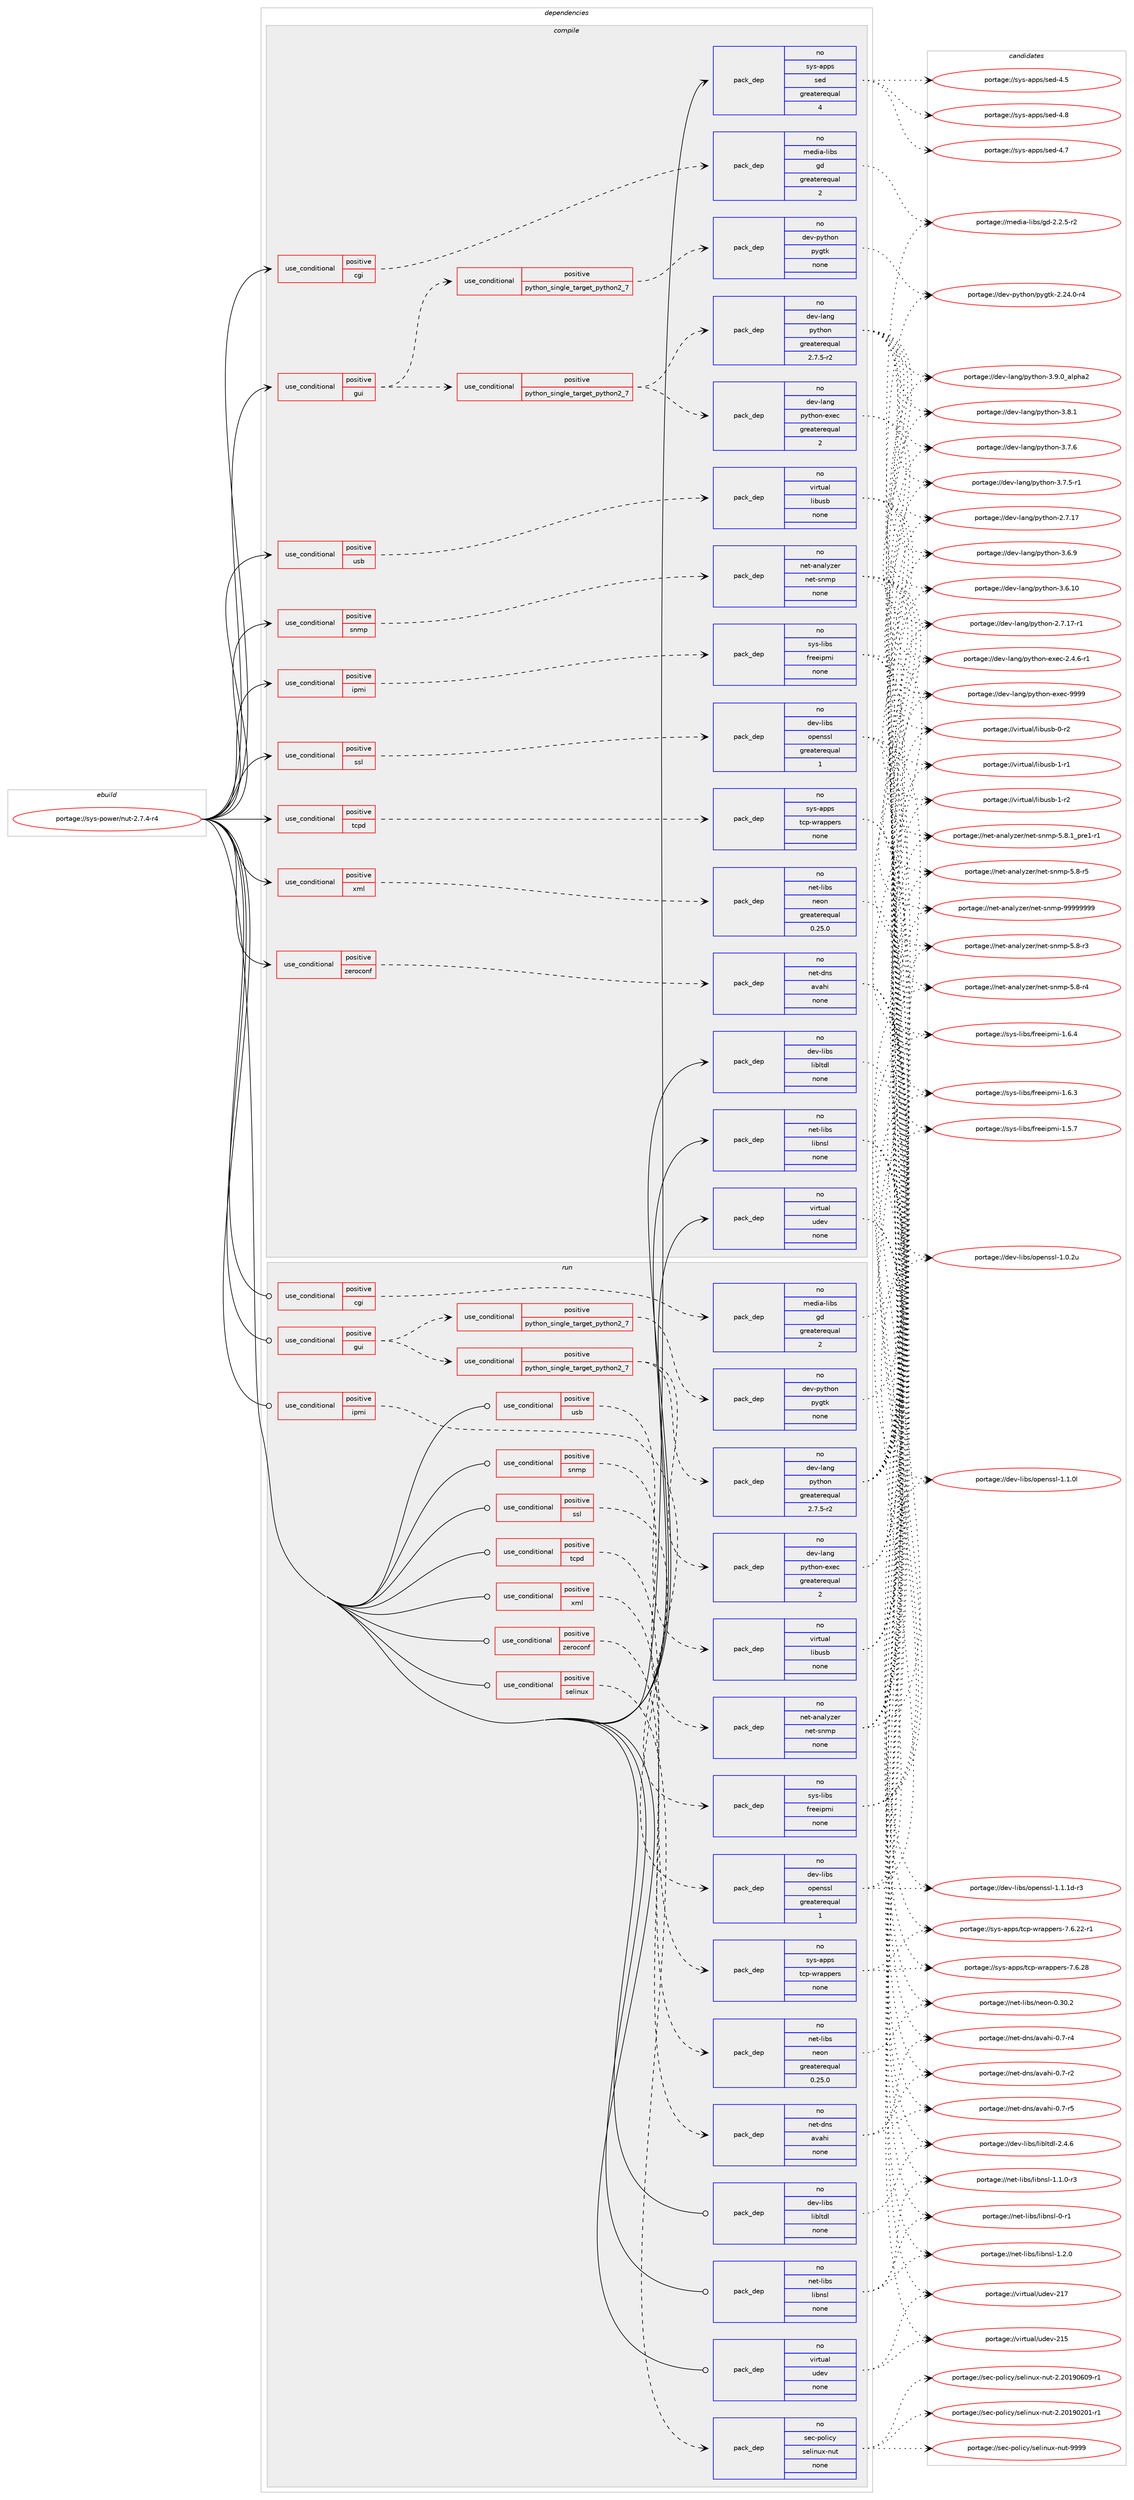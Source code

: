 digraph prolog {

# *************
# Graph options
# *************

newrank=true;
concentrate=true;
compound=true;
graph [rankdir=LR,fontname=Helvetica,fontsize=10,ranksep=1.5];#, ranksep=2.5, nodesep=0.2];
edge  [arrowhead=vee];
node  [fontname=Helvetica,fontsize=10];

# **********
# The ebuild
# **********

subgraph cluster_leftcol {
color=gray;
rank=same;
label=<<i>ebuild</i>>;
id [label="portage://sys-power/nut-2.7.4-r4", color=red, width=4, href="../sys-power/nut-2.7.4-r4.svg"];
}

# ****************
# The dependencies
# ****************

subgraph cluster_midcol {
color=gray;
label=<<i>dependencies</i>>;
subgraph cluster_compile {
fillcolor="#eeeeee";
style=filled;
label=<<i>compile</i>>;
subgraph cond4744 {
dependency28200 [label=<<TABLE BORDER="0" CELLBORDER="1" CELLSPACING="0" CELLPADDING="4"><TR><TD ROWSPAN="3" CELLPADDING="10">use_conditional</TD></TR><TR><TD>positive</TD></TR><TR><TD>cgi</TD></TR></TABLE>>, shape=none, color=red];
subgraph pack22738 {
dependency28201 [label=<<TABLE BORDER="0" CELLBORDER="1" CELLSPACING="0" CELLPADDING="4" WIDTH="220"><TR><TD ROWSPAN="6" CELLPADDING="30">pack_dep</TD></TR><TR><TD WIDTH="110">no</TD></TR><TR><TD>media-libs</TD></TR><TR><TD>gd</TD></TR><TR><TD>greaterequal</TD></TR><TR><TD>2</TD></TR></TABLE>>, shape=none, color=blue];
}
dependency28200:e -> dependency28201:w [weight=20,style="dashed",arrowhead="vee"];
}
id:e -> dependency28200:w [weight=20,style="solid",arrowhead="vee"];
subgraph cond4745 {
dependency28202 [label=<<TABLE BORDER="0" CELLBORDER="1" CELLSPACING="0" CELLPADDING="4"><TR><TD ROWSPAN="3" CELLPADDING="10">use_conditional</TD></TR><TR><TD>positive</TD></TR><TR><TD>gui</TD></TR></TABLE>>, shape=none, color=red];
subgraph cond4746 {
dependency28203 [label=<<TABLE BORDER="0" CELLBORDER="1" CELLSPACING="0" CELLPADDING="4"><TR><TD ROWSPAN="3" CELLPADDING="10">use_conditional</TD></TR><TR><TD>positive</TD></TR><TR><TD>python_single_target_python2_7</TD></TR></TABLE>>, shape=none, color=red];
subgraph pack22739 {
dependency28204 [label=<<TABLE BORDER="0" CELLBORDER="1" CELLSPACING="0" CELLPADDING="4" WIDTH="220"><TR><TD ROWSPAN="6" CELLPADDING="30">pack_dep</TD></TR><TR><TD WIDTH="110">no</TD></TR><TR><TD>dev-lang</TD></TR><TR><TD>python</TD></TR><TR><TD>greaterequal</TD></TR><TR><TD>2.7.5-r2</TD></TR></TABLE>>, shape=none, color=blue];
}
dependency28203:e -> dependency28204:w [weight=20,style="dashed",arrowhead="vee"];
subgraph pack22740 {
dependency28205 [label=<<TABLE BORDER="0" CELLBORDER="1" CELLSPACING="0" CELLPADDING="4" WIDTH="220"><TR><TD ROWSPAN="6" CELLPADDING="30">pack_dep</TD></TR><TR><TD WIDTH="110">no</TD></TR><TR><TD>dev-lang</TD></TR><TR><TD>python-exec</TD></TR><TR><TD>greaterequal</TD></TR><TR><TD>2</TD></TR></TABLE>>, shape=none, color=blue];
}
dependency28203:e -> dependency28205:w [weight=20,style="dashed",arrowhead="vee"];
}
dependency28202:e -> dependency28203:w [weight=20,style="dashed",arrowhead="vee"];
subgraph cond4747 {
dependency28206 [label=<<TABLE BORDER="0" CELLBORDER="1" CELLSPACING="0" CELLPADDING="4"><TR><TD ROWSPAN="3" CELLPADDING="10">use_conditional</TD></TR><TR><TD>positive</TD></TR><TR><TD>python_single_target_python2_7</TD></TR></TABLE>>, shape=none, color=red];
subgraph pack22741 {
dependency28207 [label=<<TABLE BORDER="0" CELLBORDER="1" CELLSPACING="0" CELLPADDING="4" WIDTH="220"><TR><TD ROWSPAN="6" CELLPADDING="30">pack_dep</TD></TR><TR><TD WIDTH="110">no</TD></TR><TR><TD>dev-python</TD></TR><TR><TD>pygtk</TD></TR><TR><TD>none</TD></TR><TR><TD></TD></TR></TABLE>>, shape=none, color=blue];
}
dependency28206:e -> dependency28207:w [weight=20,style="dashed",arrowhead="vee"];
}
dependency28202:e -> dependency28206:w [weight=20,style="dashed",arrowhead="vee"];
}
id:e -> dependency28202:w [weight=20,style="solid",arrowhead="vee"];
subgraph cond4748 {
dependency28208 [label=<<TABLE BORDER="0" CELLBORDER="1" CELLSPACING="0" CELLPADDING="4"><TR><TD ROWSPAN="3" CELLPADDING="10">use_conditional</TD></TR><TR><TD>positive</TD></TR><TR><TD>ipmi</TD></TR></TABLE>>, shape=none, color=red];
subgraph pack22742 {
dependency28209 [label=<<TABLE BORDER="0" CELLBORDER="1" CELLSPACING="0" CELLPADDING="4" WIDTH="220"><TR><TD ROWSPAN="6" CELLPADDING="30">pack_dep</TD></TR><TR><TD WIDTH="110">no</TD></TR><TR><TD>sys-libs</TD></TR><TR><TD>freeipmi</TD></TR><TR><TD>none</TD></TR><TR><TD></TD></TR></TABLE>>, shape=none, color=blue];
}
dependency28208:e -> dependency28209:w [weight=20,style="dashed",arrowhead="vee"];
}
id:e -> dependency28208:w [weight=20,style="solid",arrowhead="vee"];
subgraph cond4749 {
dependency28210 [label=<<TABLE BORDER="0" CELLBORDER="1" CELLSPACING="0" CELLPADDING="4"><TR><TD ROWSPAN="3" CELLPADDING="10">use_conditional</TD></TR><TR><TD>positive</TD></TR><TR><TD>snmp</TD></TR></TABLE>>, shape=none, color=red];
subgraph pack22743 {
dependency28211 [label=<<TABLE BORDER="0" CELLBORDER="1" CELLSPACING="0" CELLPADDING="4" WIDTH="220"><TR><TD ROWSPAN="6" CELLPADDING="30">pack_dep</TD></TR><TR><TD WIDTH="110">no</TD></TR><TR><TD>net-analyzer</TD></TR><TR><TD>net-snmp</TD></TR><TR><TD>none</TD></TR><TR><TD></TD></TR></TABLE>>, shape=none, color=blue];
}
dependency28210:e -> dependency28211:w [weight=20,style="dashed",arrowhead="vee"];
}
id:e -> dependency28210:w [weight=20,style="solid",arrowhead="vee"];
subgraph cond4750 {
dependency28212 [label=<<TABLE BORDER="0" CELLBORDER="1" CELLSPACING="0" CELLPADDING="4"><TR><TD ROWSPAN="3" CELLPADDING="10">use_conditional</TD></TR><TR><TD>positive</TD></TR><TR><TD>ssl</TD></TR></TABLE>>, shape=none, color=red];
subgraph pack22744 {
dependency28213 [label=<<TABLE BORDER="0" CELLBORDER="1" CELLSPACING="0" CELLPADDING="4" WIDTH="220"><TR><TD ROWSPAN="6" CELLPADDING="30">pack_dep</TD></TR><TR><TD WIDTH="110">no</TD></TR><TR><TD>dev-libs</TD></TR><TR><TD>openssl</TD></TR><TR><TD>greaterequal</TD></TR><TR><TD>1</TD></TR></TABLE>>, shape=none, color=blue];
}
dependency28212:e -> dependency28213:w [weight=20,style="dashed",arrowhead="vee"];
}
id:e -> dependency28212:w [weight=20,style="solid",arrowhead="vee"];
subgraph cond4751 {
dependency28214 [label=<<TABLE BORDER="0" CELLBORDER="1" CELLSPACING="0" CELLPADDING="4"><TR><TD ROWSPAN="3" CELLPADDING="10">use_conditional</TD></TR><TR><TD>positive</TD></TR><TR><TD>tcpd</TD></TR></TABLE>>, shape=none, color=red];
subgraph pack22745 {
dependency28215 [label=<<TABLE BORDER="0" CELLBORDER="1" CELLSPACING="0" CELLPADDING="4" WIDTH="220"><TR><TD ROWSPAN="6" CELLPADDING="30">pack_dep</TD></TR><TR><TD WIDTH="110">no</TD></TR><TR><TD>sys-apps</TD></TR><TR><TD>tcp-wrappers</TD></TR><TR><TD>none</TD></TR><TR><TD></TD></TR></TABLE>>, shape=none, color=blue];
}
dependency28214:e -> dependency28215:w [weight=20,style="dashed",arrowhead="vee"];
}
id:e -> dependency28214:w [weight=20,style="solid",arrowhead="vee"];
subgraph cond4752 {
dependency28216 [label=<<TABLE BORDER="0" CELLBORDER="1" CELLSPACING="0" CELLPADDING="4"><TR><TD ROWSPAN="3" CELLPADDING="10">use_conditional</TD></TR><TR><TD>positive</TD></TR><TR><TD>usb</TD></TR></TABLE>>, shape=none, color=red];
subgraph pack22746 {
dependency28217 [label=<<TABLE BORDER="0" CELLBORDER="1" CELLSPACING="0" CELLPADDING="4" WIDTH="220"><TR><TD ROWSPAN="6" CELLPADDING="30">pack_dep</TD></TR><TR><TD WIDTH="110">no</TD></TR><TR><TD>virtual</TD></TR><TR><TD>libusb</TD></TR><TR><TD>none</TD></TR><TR><TD></TD></TR></TABLE>>, shape=none, color=blue];
}
dependency28216:e -> dependency28217:w [weight=20,style="dashed",arrowhead="vee"];
}
id:e -> dependency28216:w [weight=20,style="solid",arrowhead="vee"];
subgraph cond4753 {
dependency28218 [label=<<TABLE BORDER="0" CELLBORDER="1" CELLSPACING="0" CELLPADDING="4"><TR><TD ROWSPAN="3" CELLPADDING="10">use_conditional</TD></TR><TR><TD>positive</TD></TR><TR><TD>xml</TD></TR></TABLE>>, shape=none, color=red];
subgraph pack22747 {
dependency28219 [label=<<TABLE BORDER="0" CELLBORDER="1" CELLSPACING="0" CELLPADDING="4" WIDTH="220"><TR><TD ROWSPAN="6" CELLPADDING="30">pack_dep</TD></TR><TR><TD WIDTH="110">no</TD></TR><TR><TD>net-libs</TD></TR><TR><TD>neon</TD></TR><TR><TD>greaterequal</TD></TR><TR><TD>0.25.0</TD></TR></TABLE>>, shape=none, color=blue];
}
dependency28218:e -> dependency28219:w [weight=20,style="dashed",arrowhead="vee"];
}
id:e -> dependency28218:w [weight=20,style="solid",arrowhead="vee"];
subgraph cond4754 {
dependency28220 [label=<<TABLE BORDER="0" CELLBORDER="1" CELLSPACING="0" CELLPADDING="4"><TR><TD ROWSPAN="3" CELLPADDING="10">use_conditional</TD></TR><TR><TD>positive</TD></TR><TR><TD>zeroconf</TD></TR></TABLE>>, shape=none, color=red];
subgraph pack22748 {
dependency28221 [label=<<TABLE BORDER="0" CELLBORDER="1" CELLSPACING="0" CELLPADDING="4" WIDTH="220"><TR><TD ROWSPAN="6" CELLPADDING="30">pack_dep</TD></TR><TR><TD WIDTH="110">no</TD></TR><TR><TD>net-dns</TD></TR><TR><TD>avahi</TD></TR><TR><TD>none</TD></TR><TR><TD></TD></TR></TABLE>>, shape=none, color=blue];
}
dependency28220:e -> dependency28221:w [weight=20,style="dashed",arrowhead="vee"];
}
id:e -> dependency28220:w [weight=20,style="solid",arrowhead="vee"];
subgraph pack22749 {
dependency28222 [label=<<TABLE BORDER="0" CELLBORDER="1" CELLSPACING="0" CELLPADDING="4" WIDTH="220"><TR><TD ROWSPAN="6" CELLPADDING="30">pack_dep</TD></TR><TR><TD WIDTH="110">no</TD></TR><TR><TD>dev-libs</TD></TR><TR><TD>libltdl</TD></TR><TR><TD>none</TD></TR><TR><TD></TD></TR></TABLE>>, shape=none, color=blue];
}
id:e -> dependency28222:w [weight=20,style="solid",arrowhead="vee"];
subgraph pack22750 {
dependency28223 [label=<<TABLE BORDER="0" CELLBORDER="1" CELLSPACING="0" CELLPADDING="4" WIDTH="220"><TR><TD ROWSPAN="6" CELLPADDING="30">pack_dep</TD></TR><TR><TD WIDTH="110">no</TD></TR><TR><TD>net-libs</TD></TR><TR><TD>libnsl</TD></TR><TR><TD>none</TD></TR><TR><TD></TD></TR></TABLE>>, shape=none, color=blue];
}
id:e -> dependency28223:w [weight=20,style="solid",arrowhead="vee"];
subgraph pack22751 {
dependency28224 [label=<<TABLE BORDER="0" CELLBORDER="1" CELLSPACING="0" CELLPADDING="4" WIDTH="220"><TR><TD ROWSPAN="6" CELLPADDING="30">pack_dep</TD></TR><TR><TD WIDTH="110">no</TD></TR><TR><TD>sys-apps</TD></TR><TR><TD>sed</TD></TR><TR><TD>greaterequal</TD></TR><TR><TD>4</TD></TR></TABLE>>, shape=none, color=blue];
}
id:e -> dependency28224:w [weight=20,style="solid",arrowhead="vee"];
subgraph pack22752 {
dependency28225 [label=<<TABLE BORDER="0" CELLBORDER="1" CELLSPACING="0" CELLPADDING="4" WIDTH="220"><TR><TD ROWSPAN="6" CELLPADDING="30">pack_dep</TD></TR><TR><TD WIDTH="110">no</TD></TR><TR><TD>virtual</TD></TR><TR><TD>udev</TD></TR><TR><TD>none</TD></TR><TR><TD></TD></TR></TABLE>>, shape=none, color=blue];
}
id:e -> dependency28225:w [weight=20,style="solid",arrowhead="vee"];
}
subgraph cluster_compileandrun {
fillcolor="#eeeeee";
style=filled;
label=<<i>compile and run</i>>;
}
subgraph cluster_run {
fillcolor="#eeeeee";
style=filled;
label=<<i>run</i>>;
subgraph cond4755 {
dependency28226 [label=<<TABLE BORDER="0" CELLBORDER="1" CELLSPACING="0" CELLPADDING="4"><TR><TD ROWSPAN="3" CELLPADDING="10">use_conditional</TD></TR><TR><TD>positive</TD></TR><TR><TD>cgi</TD></TR></TABLE>>, shape=none, color=red];
subgraph pack22753 {
dependency28227 [label=<<TABLE BORDER="0" CELLBORDER="1" CELLSPACING="0" CELLPADDING="4" WIDTH="220"><TR><TD ROWSPAN="6" CELLPADDING="30">pack_dep</TD></TR><TR><TD WIDTH="110">no</TD></TR><TR><TD>media-libs</TD></TR><TR><TD>gd</TD></TR><TR><TD>greaterequal</TD></TR><TR><TD>2</TD></TR></TABLE>>, shape=none, color=blue];
}
dependency28226:e -> dependency28227:w [weight=20,style="dashed",arrowhead="vee"];
}
id:e -> dependency28226:w [weight=20,style="solid",arrowhead="odot"];
subgraph cond4756 {
dependency28228 [label=<<TABLE BORDER="0" CELLBORDER="1" CELLSPACING="0" CELLPADDING="4"><TR><TD ROWSPAN="3" CELLPADDING="10">use_conditional</TD></TR><TR><TD>positive</TD></TR><TR><TD>gui</TD></TR></TABLE>>, shape=none, color=red];
subgraph cond4757 {
dependency28229 [label=<<TABLE BORDER="0" CELLBORDER="1" CELLSPACING="0" CELLPADDING="4"><TR><TD ROWSPAN="3" CELLPADDING="10">use_conditional</TD></TR><TR><TD>positive</TD></TR><TR><TD>python_single_target_python2_7</TD></TR></TABLE>>, shape=none, color=red];
subgraph pack22754 {
dependency28230 [label=<<TABLE BORDER="0" CELLBORDER="1" CELLSPACING="0" CELLPADDING="4" WIDTH="220"><TR><TD ROWSPAN="6" CELLPADDING="30">pack_dep</TD></TR><TR><TD WIDTH="110">no</TD></TR><TR><TD>dev-lang</TD></TR><TR><TD>python</TD></TR><TR><TD>greaterequal</TD></TR><TR><TD>2.7.5-r2</TD></TR></TABLE>>, shape=none, color=blue];
}
dependency28229:e -> dependency28230:w [weight=20,style="dashed",arrowhead="vee"];
subgraph pack22755 {
dependency28231 [label=<<TABLE BORDER="0" CELLBORDER="1" CELLSPACING="0" CELLPADDING="4" WIDTH="220"><TR><TD ROWSPAN="6" CELLPADDING="30">pack_dep</TD></TR><TR><TD WIDTH="110">no</TD></TR><TR><TD>dev-lang</TD></TR><TR><TD>python-exec</TD></TR><TR><TD>greaterequal</TD></TR><TR><TD>2</TD></TR></TABLE>>, shape=none, color=blue];
}
dependency28229:e -> dependency28231:w [weight=20,style="dashed",arrowhead="vee"];
}
dependency28228:e -> dependency28229:w [weight=20,style="dashed",arrowhead="vee"];
subgraph cond4758 {
dependency28232 [label=<<TABLE BORDER="0" CELLBORDER="1" CELLSPACING="0" CELLPADDING="4"><TR><TD ROWSPAN="3" CELLPADDING="10">use_conditional</TD></TR><TR><TD>positive</TD></TR><TR><TD>python_single_target_python2_7</TD></TR></TABLE>>, shape=none, color=red];
subgraph pack22756 {
dependency28233 [label=<<TABLE BORDER="0" CELLBORDER="1" CELLSPACING="0" CELLPADDING="4" WIDTH="220"><TR><TD ROWSPAN="6" CELLPADDING="30">pack_dep</TD></TR><TR><TD WIDTH="110">no</TD></TR><TR><TD>dev-python</TD></TR><TR><TD>pygtk</TD></TR><TR><TD>none</TD></TR><TR><TD></TD></TR></TABLE>>, shape=none, color=blue];
}
dependency28232:e -> dependency28233:w [weight=20,style="dashed",arrowhead="vee"];
}
dependency28228:e -> dependency28232:w [weight=20,style="dashed",arrowhead="vee"];
}
id:e -> dependency28228:w [weight=20,style="solid",arrowhead="odot"];
subgraph cond4759 {
dependency28234 [label=<<TABLE BORDER="0" CELLBORDER="1" CELLSPACING="0" CELLPADDING="4"><TR><TD ROWSPAN="3" CELLPADDING="10">use_conditional</TD></TR><TR><TD>positive</TD></TR><TR><TD>ipmi</TD></TR></TABLE>>, shape=none, color=red];
subgraph pack22757 {
dependency28235 [label=<<TABLE BORDER="0" CELLBORDER="1" CELLSPACING="0" CELLPADDING="4" WIDTH="220"><TR><TD ROWSPAN="6" CELLPADDING="30">pack_dep</TD></TR><TR><TD WIDTH="110">no</TD></TR><TR><TD>sys-libs</TD></TR><TR><TD>freeipmi</TD></TR><TR><TD>none</TD></TR><TR><TD></TD></TR></TABLE>>, shape=none, color=blue];
}
dependency28234:e -> dependency28235:w [weight=20,style="dashed",arrowhead="vee"];
}
id:e -> dependency28234:w [weight=20,style="solid",arrowhead="odot"];
subgraph cond4760 {
dependency28236 [label=<<TABLE BORDER="0" CELLBORDER="1" CELLSPACING="0" CELLPADDING="4"><TR><TD ROWSPAN="3" CELLPADDING="10">use_conditional</TD></TR><TR><TD>positive</TD></TR><TR><TD>selinux</TD></TR></TABLE>>, shape=none, color=red];
subgraph pack22758 {
dependency28237 [label=<<TABLE BORDER="0" CELLBORDER="1" CELLSPACING="0" CELLPADDING="4" WIDTH="220"><TR><TD ROWSPAN="6" CELLPADDING="30">pack_dep</TD></TR><TR><TD WIDTH="110">no</TD></TR><TR><TD>sec-policy</TD></TR><TR><TD>selinux-nut</TD></TR><TR><TD>none</TD></TR><TR><TD></TD></TR></TABLE>>, shape=none, color=blue];
}
dependency28236:e -> dependency28237:w [weight=20,style="dashed",arrowhead="vee"];
}
id:e -> dependency28236:w [weight=20,style="solid",arrowhead="odot"];
subgraph cond4761 {
dependency28238 [label=<<TABLE BORDER="0" CELLBORDER="1" CELLSPACING="0" CELLPADDING="4"><TR><TD ROWSPAN="3" CELLPADDING="10">use_conditional</TD></TR><TR><TD>positive</TD></TR><TR><TD>snmp</TD></TR></TABLE>>, shape=none, color=red];
subgraph pack22759 {
dependency28239 [label=<<TABLE BORDER="0" CELLBORDER="1" CELLSPACING="0" CELLPADDING="4" WIDTH="220"><TR><TD ROWSPAN="6" CELLPADDING="30">pack_dep</TD></TR><TR><TD WIDTH="110">no</TD></TR><TR><TD>net-analyzer</TD></TR><TR><TD>net-snmp</TD></TR><TR><TD>none</TD></TR><TR><TD></TD></TR></TABLE>>, shape=none, color=blue];
}
dependency28238:e -> dependency28239:w [weight=20,style="dashed",arrowhead="vee"];
}
id:e -> dependency28238:w [weight=20,style="solid",arrowhead="odot"];
subgraph cond4762 {
dependency28240 [label=<<TABLE BORDER="0" CELLBORDER="1" CELLSPACING="0" CELLPADDING="4"><TR><TD ROWSPAN="3" CELLPADDING="10">use_conditional</TD></TR><TR><TD>positive</TD></TR><TR><TD>ssl</TD></TR></TABLE>>, shape=none, color=red];
subgraph pack22760 {
dependency28241 [label=<<TABLE BORDER="0" CELLBORDER="1" CELLSPACING="0" CELLPADDING="4" WIDTH="220"><TR><TD ROWSPAN="6" CELLPADDING="30">pack_dep</TD></TR><TR><TD WIDTH="110">no</TD></TR><TR><TD>dev-libs</TD></TR><TR><TD>openssl</TD></TR><TR><TD>greaterequal</TD></TR><TR><TD>1</TD></TR></TABLE>>, shape=none, color=blue];
}
dependency28240:e -> dependency28241:w [weight=20,style="dashed",arrowhead="vee"];
}
id:e -> dependency28240:w [weight=20,style="solid",arrowhead="odot"];
subgraph cond4763 {
dependency28242 [label=<<TABLE BORDER="0" CELLBORDER="1" CELLSPACING="0" CELLPADDING="4"><TR><TD ROWSPAN="3" CELLPADDING="10">use_conditional</TD></TR><TR><TD>positive</TD></TR><TR><TD>tcpd</TD></TR></TABLE>>, shape=none, color=red];
subgraph pack22761 {
dependency28243 [label=<<TABLE BORDER="0" CELLBORDER="1" CELLSPACING="0" CELLPADDING="4" WIDTH="220"><TR><TD ROWSPAN="6" CELLPADDING="30">pack_dep</TD></TR><TR><TD WIDTH="110">no</TD></TR><TR><TD>sys-apps</TD></TR><TR><TD>tcp-wrappers</TD></TR><TR><TD>none</TD></TR><TR><TD></TD></TR></TABLE>>, shape=none, color=blue];
}
dependency28242:e -> dependency28243:w [weight=20,style="dashed",arrowhead="vee"];
}
id:e -> dependency28242:w [weight=20,style="solid",arrowhead="odot"];
subgraph cond4764 {
dependency28244 [label=<<TABLE BORDER="0" CELLBORDER="1" CELLSPACING="0" CELLPADDING="4"><TR><TD ROWSPAN="3" CELLPADDING="10">use_conditional</TD></TR><TR><TD>positive</TD></TR><TR><TD>usb</TD></TR></TABLE>>, shape=none, color=red];
subgraph pack22762 {
dependency28245 [label=<<TABLE BORDER="0" CELLBORDER="1" CELLSPACING="0" CELLPADDING="4" WIDTH="220"><TR><TD ROWSPAN="6" CELLPADDING="30">pack_dep</TD></TR><TR><TD WIDTH="110">no</TD></TR><TR><TD>virtual</TD></TR><TR><TD>libusb</TD></TR><TR><TD>none</TD></TR><TR><TD></TD></TR></TABLE>>, shape=none, color=blue];
}
dependency28244:e -> dependency28245:w [weight=20,style="dashed",arrowhead="vee"];
}
id:e -> dependency28244:w [weight=20,style="solid",arrowhead="odot"];
subgraph cond4765 {
dependency28246 [label=<<TABLE BORDER="0" CELLBORDER="1" CELLSPACING="0" CELLPADDING="4"><TR><TD ROWSPAN="3" CELLPADDING="10">use_conditional</TD></TR><TR><TD>positive</TD></TR><TR><TD>xml</TD></TR></TABLE>>, shape=none, color=red];
subgraph pack22763 {
dependency28247 [label=<<TABLE BORDER="0" CELLBORDER="1" CELLSPACING="0" CELLPADDING="4" WIDTH="220"><TR><TD ROWSPAN="6" CELLPADDING="30">pack_dep</TD></TR><TR><TD WIDTH="110">no</TD></TR><TR><TD>net-libs</TD></TR><TR><TD>neon</TD></TR><TR><TD>greaterequal</TD></TR><TR><TD>0.25.0</TD></TR></TABLE>>, shape=none, color=blue];
}
dependency28246:e -> dependency28247:w [weight=20,style="dashed",arrowhead="vee"];
}
id:e -> dependency28246:w [weight=20,style="solid",arrowhead="odot"];
subgraph cond4766 {
dependency28248 [label=<<TABLE BORDER="0" CELLBORDER="1" CELLSPACING="0" CELLPADDING="4"><TR><TD ROWSPAN="3" CELLPADDING="10">use_conditional</TD></TR><TR><TD>positive</TD></TR><TR><TD>zeroconf</TD></TR></TABLE>>, shape=none, color=red];
subgraph pack22764 {
dependency28249 [label=<<TABLE BORDER="0" CELLBORDER="1" CELLSPACING="0" CELLPADDING="4" WIDTH="220"><TR><TD ROWSPAN="6" CELLPADDING="30">pack_dep</TD></TR><TR><TD WIDTH="110">no</TD></TR><TR><TD>net-dns</TD></TR><TR><TD>avahi</TD></TR><TR><TD>none</TD></TR><TR><TD></TD></TR></TABLE>>, shape=none, color=blue];
}
dependency28248:e -> dependency28249:w [weight=20,style="dashed",arrowhead="vee"];
}
id:e -> dependency28248:w [weight=20,style="solid",arrowhead="odot"];
subgraph pack22765 {
dependency28250 [label=<<TABLE BORDER="0" CELLBORDER="1" CELLSPACING="0" CELLPADDING="4" WIDTH="220"><TR><TD ROWSPAN="6" CELLPADDING="30">pack_dep</TD></TR><TR><TD WIDTH="110">no</TD></TR><TR><TD>dev-libs</TD></TR><TR><TD>libltdl</TD></TR><TR><TD>none</TD></TR><TR><TD></TD></TR></TABLE>>, shape=none, color=blue];
}
id:e -> dependency28250:w [weight=20,style="solid",arrowhead="odot"];
subgraph pack22766 {
dependency28251 [label=<<TABLE BORDER="0" CELLBORDER="1" CELLSPACING="0" CELLPADDING="4" WIDTH="220"><TR><TD ROWSPAN="6" CELLPADDING="30">pack_dep</TD></TR><TR><TD WIDTH="110">no</TD></TR><TR><TD>net-libs</TD></TR><TR><TD>libnsl</TD></TR><TR><TD>none</TD></TR><TR><TD></TD></TR></TABLE>>, shape=none, color=blue];
}
id:e -> dependency28251:w [weight=20,style="solid",arrowhead="odot"];
subgraph pack22767 {
dependency28252 [label=<<TABLE BORDER="0" CELLBORDER="1" CELLSPACING="0" CELLPADDING="4" WIDTH="220"><TR><TD ROWSPAN="6" CELLPADDING="30">pack_dep</TD></TR><TR><TD WIDTH="110">no</TD></TR><TR><TD>virtual</TD></TR><TR><TD>udev</TD></TR><TR><TD>none</TD></TR><TR><TD></TD></TR></TABLE>>, shape=none, color=blue];
}
id:e -> dependency28252:w [weight=20,style="solid",arrowhead="odot"];
}
}

# **************
# The candidates
# **************

subgraph cluster_choices {
rank=same;
color=gray;
label=<<i>candidates</i>>;

subgraph choice22738 {
color=black;
nodesep=1;
choice109101100105974510810598115471031004550465046534511450 [label="portage://media-libs/gd-2.2.5-r2", color=red, width=4,href="../media-libs/gd-2.2.5-r2.svg"];
dependency28201:e -> choice109101100105974510810598115471031004550465046534511450:w [style=dotted,weight="100"];
}
subgraph choice22739 {
color=black;
nodesep=1;
choice10010111845108971101034711212111610411111045514657464895971081121049750 [label="portage://dev-lang/python-3.9.0_alpha2", color=red, width=4,href="../dev-lang/python-3.9.0_alpha2.svg"];
choice100101118451089711010347112121116104111110455146564649 [label="portage://dev-lang/python-3.8.1", color=red, width=4,href="../dev-lang/python-3.8.1.svg"];
choice100101118451089711010347112121116104111110455146554654 [label="portage://dev-lang/python-3.7.6", color=red, width=4,href="../dev-lang/python-3.7.6.svg"];
choice1001011184510897110103471121211161041111104551465546534511449 [label="portage://dev-lang/python-3.7.5-r1", color=red, width=4,href="../dev-lang/python-3.7.5-r1.svg"];
choice100101118451089711010347112121116104111110455146544657 [label="portage://dev-lang/python-3.6.9", color=red, width=4,href="../dev-lang/python-3.6.9.svg"];
choice10010111845108971101034711212111610411111045514654464948 [label="portage://dev-lang/python-3.6.10", color=red, width=4,href="../dev-lang/python-3.6.10.svg"];
choice100101118451089711010347112121116104111110455046554649554511449 [label="portage://dev-lang/python-2.7.17-r1", color=red, width=4,href="../dev-lang/python-2.7.17-r1.svg"];
choice10010111845108971101034711212111610411111045504655464955 [label="portage://dev-lang/python-2.7.17", color=red, width=4,href="../dev-lang/python-2.7.17.svg"];
dependency28204:e -> choice10010111845108971101034711212111610411111045514657464895971081121049750:w [style=dotted,weight="100"];
dependency28204:e -> choice100101118451089711010347112121116104111110455146564649:w [style=dotted,weight="100"];
dependency28204:e -> choice100101118451089711010347112121116104111110455146554654:w [style=dotted,weight="100"];
dependency28204:e -> choice1001011184510897110103471121211161041111104551465546534511449:w [style=dotted,weight="100"];
dependency28204:e -> choice100101118451089711010347112121116104111110455146544657:w [style=dotted,weight="100"];
dependency28204:e -> choice10010111845108971101034711212111610411111045514654464948:w [style=dotted,weight="100"];
dependency28204:e -> choice100101118451089711010347112121116104111110455046554649554511449:w [style=dotted,weight="100"];
dependency28204:e -> choice10010111845108971101034711212111610411111045504655464955:w [style=dotted,weight="100"];
}
subgraph choice22740 {
color=black;
nodesep=1;
choice10010111845108971101034711212111610411111045101120101994557575757 [label="portage://dev-lang/python-exec-9999", color=red, width=4,href="../dev-lang/python-exec-9999.svg"];
choice10010111845108971101034711212111610411111045101120101994550465246544511449 [label="portage://dev-lang/python-exec-2.4.6-r1", color=red, width=4,href="../dev-lang/python-exec-2.4.6-r1.svg"];
dependency28205:e -> choice10010111845108971101034711212111610411111045101120101994557575757:w [style=dotted,weight="100"];
dependency28205:e -> choice10010111845108971101034711212111610411111045101120101994550465246544511449:w [style=dotted,weight="100"];
}
subgraph choice22741 {
color=black;
nodesep=1;
choice1001011184511212111610411111047112121103116107455046505246484511452 [label="portage://dev-python/pygtk-2.24.0-r4", color=red, width=4,href="../dev-python/pygtk-2.24.0-r4.svg"];
dependency28207:e -> choice1001011184511212111610411111047112121103116107455046505246484511452:w [style=dotted,weight="100"];
}
subgraph choice22742 {
color=black;
nodesep=1;
choice115121115451081059811547102114101101105112109105454946544652 [label="portage://sys-libs/freeipmi-1.6.4", color=red, width=4,href="../sys-libs/freeipmi-1.6.4.svg"];
choice115121115451081059811547102114101101105112109105454946544651 [label="portage://sys-libs/freeipmi-1.6.3", color=red, width=4,href="../sys-libs/freeipmi-1.6.3.svg"];
choice115121115451081059811547102114101101105112109105454946534655 [label="portage://sys-libs/freeipmi-1.5.7", color=red, width=4,href="../sys-libs/freeipmi-1.5.7.svg"];
dependency28209:e -> choice115121115451081059811547102114101101105112109105454946544652:w [style=dotted,weight="100"];
dependency28209:e -> choice115121115451081059811547102114101101105112109105454946544651:w [style=dotted,weight="100"];
dependency28209:e -> choice115121115451081059811547102114101101105112109105454946534655:w [style=dotted,weight="100"];
}
subgraph choice22743 {
color=black;
nodesep=1;
choice1101011164597110971081211221011144711010111645115110109112455757575757575757 [label="portage://net-analyzer/net-snmp-99999999", color=red, width=4,href="../net-analyzer/net-snmp-99999999.svg"];
choice110101116459711097108121122101114471101011164511511010911245534656464995112114101494511449 [label="portage://net-analyzer/net-snmp-5.8.1_pre1-r1", color=red, width=4,href="../net-analyzer/net-snmp-5.8.1_pre1-r1.svg"];
choice1101011164597110971081211221011144711010111645115110109112455346564511453 [label="portage://net-analyzer/net-snmp-5.8-r5", color=red, width=4,href="../net-analyzer/net-snmp-5.8-r5.svg"];
choice1101011164597110971081211221011144711010111645115110109112455346564511452 [label="portage://net-analyzer/net-snmp-5.8-r4", color=red, width=4,href="../net-analyzer/net-snmp-5.8-r4.svg"];
choice1101011164597110971081211221011144711010111645115110109112455346564511451 [label="portage://net-analyzer/net-snmp-5.8-r3", color=red, width=4,href="../net-analyzer/net-snmp-5.8-r3.svg"];
dependency28211:e -> choice1101011164597110971081211221011144711010111645115110109112455757575757575757:w [style=dotted,weight="100"];
dependency28211:e -> choice110101116459711097108121122101114471101011164511511010911245534656464995112114101494511449:w [style=dotted,weight="100"];
dependency28211:e -> choice1101011164597110971081211221011144711010111645115110109112455346564511453:w [style=dotted,weight="100"];
dependency28211:e -> choice1101011164597110971081211221011144711010111645115110109112455346564511452:w [style=dotted,weight="100"];
dependency28211:e -> choice1101011164597110971081211221011144711010111645115110109112455346564511451:w [style=dotted,weight="100"];
}
subgraph choice22744 {
color=black;
nodesep=1;
choice1001011184510810598115471111121011101151151084549464946491004511451 [label="portage://dev-libs/openssl-1.1.1d-r3", color=red, width=4,href="../dev-libs/openssl-1.1.1d-r3.svg"];
choice100101118451081059811547111112101110115115108454946494648108 [label="portage://dev-libs/openssl-1.1.0l", color=red, width=4,href="../dev-libs/openssl-1.1.0l.svg"];
choice100101118451081059811547111112101110115115108454946484650117 [label="portage://dev-libs/openssl-1.0.2u", color=red, width=4,href="../dev-libs/openssl-1.0.2u.svg"];
dependency28213:e -> choice1001011184510810598115471111121011101151151084549464946491004511451:w [style=dotted,weight="100"];
dependency28213:e -> choice100101118451081059811547111112101110115115108454946494648108:w [style=dotted,weight="100"];
dependency28213:e -> choice100101118451081059811547111112101110115115108454946484650117:w [style=dotted,weight="100"];
}
subgraph choice22745 {
color=black;
nodesep=1;
choice11512111545971121121154711699112451191149711211210111411545554654465056 [label="portage://sys-apps/tcp-wrappers-7.6.28", color=red, width=4,href="../sys-apps/tcp-wrappers-7.6.28.svg"];
choice115121115459711211211547116991124511911497112112101114115455546544650504511449 [label="portage://sys-apps/tcp-wrappers-7.6.22-r1", color=red, width=4,href="../sys-apps/tcp-wrappers-7.6.22-r1.svg"];
dependency28215:e -> choice11512111545971121121154711699112451191149711211210111411545554654465056:w [style=dotted,weight="100"];
dependency28215:e -> choice115121115459711211211547116991124511911497112112101114115455546544650504511449:w [style=dotted,weight="100"];
}
subgraph choice22746 {
color=black;
nodesep=1;
choice1181051141161179710847108105981171159845494511450 [label="portage://virtual/libusb-1-r2", color=red, width=4,href="../virtual/libusb-1-r2.svg"];
choice1181051141161179710847108105981171159845494511449 [label="portage://virtual/libusb-1-r1", color=red, width=4,href="../virtual/libusb-1-r1.svg"];
choice1181051141161179710847108105981171159845484511450 [label="portage://virtual/libusb-0-r2", color=red, width=4,href="../virtual/libusb-0-r2.svg"];
dependency28217:e -> choice1181051141161179710847108105981171159845494511450:w [style=dotted,weight="100"];
dependency28217:e -> choice1181051141161179710847108105981171159845494511449:w [style=dotted,weight="100"];
dependency28217:e -> choice1181051141161179710847108105981171159845484511450:w [style=dotted,weight="100"];
}
subgraph choice22747 {
color=black;
nodesep=1;
choice11010111645108105981154711010111111045484651484650 [label="portage://net-libs/neon-0.30.2", color=red, width=4,href="../net-libs/neon-0.30.2.svg"];
dependency28219:e -> choice11010111645108105981154711010111111045484651484650:w [style=dotted,weight="100"];
}
subgraph choice22748 {
color=black;
nodesep=1;
choice11010111645100110115479711897104105454846554511453 [label="portage://net-dns/avahi-0.7-r5", color=red, width=4,href="../net-dns/avahi-0.7-r5.svg"];
choice11010111645100110115479711897104105454846554511452 [label="portage://net-dns/avahi-0.7-r4", color=red, width=4,href="../net-dns/avahi-0.7-r4.svg"];
choice11010111645100110115479711897104105454846554511450 [label="portage://net-dns/avahi-0.7-r2", color=red, width=4,href="../net-dns/avahi-0.7-r2.svg"];
dependency28221:e -> choice11010111645100110115479711897104105454846554511453:w [style=dotted,weight="100"];
dependency28221:e -> choice11010111645100110115479711897104105454846554511452:w [style=dotted,weight="100"];
dependency28221:e -> choice11010111645100110115479711897104105454846554511450:w [style=dotted,weight="100"];
}
subgraph choice22749 {
color=black;
nodesep=1;
choice10010111845108105981154710810598108116100108455046524654 [label="portage://dev-libs/libltdl-2.4.6", color=red, width=4,href="../dev-libs/libltdl-2.4.6.svg"];
dependency28222:e -> choice10010111845108105981154710810598108116100108455046524654:w [style=dotted,weight="100"];
}
subgraph choice22750 {
color=black;
nodesep=1;
choice11010111645108105981154710810598110115108454946504648 [label="portage://net-libs/libnsl-1.2.0", color=red, width=4,href="../net-libs/libnsl-1.2.0.svg"];
choice110101116451081059811547108105981101151084549464946484511451 [label="portage://net-libs/libnsl-1.1.0-r3", color=red, width=4,href="../net-libs/libnsl-1.1.0-r3.svg"];
choice1101011164510810598115471081059811011510845484511449 [label="portage://net-libs/libnsl-0-r1", color=red, width=4,href="../net-libs/libnsl-0-r1.svg"];
dependency28223:e -> choice11010111645108105981154710810598110115108454946504648:w [style=dotted,weight="100"];
dependency28223:e -> choice110101116451081059811547108105981101151084549464946484511451:w [style=dotted,weight="100"];
dependency28223:e -> choice1101011164510810598115471081059811011510845484511449:w [style=dotted,weight="100"];
}
subgraph choice22751 {
color=black;
nodesep=1;
choice11512111545971121121154711510110045524656 [label="portage://sys-apps/sed-4.8", color=red, width=4,href="../sys-apps/sed-4.8.svg"];
choice11512111545971121121154711510110045524655 [label="portage://sys-apps/sed-4.7", color=red, width=4,href="../sys-apps/sed-4.7.svg"];
choice11512111545971121121154711510110045524653 [label="portage://sys-apps/sed-4.5", color=red, width=4,href="../sys-apps/sed-4.5.svg"];
dependency28224:e -> choice11512111545971121121154711510110045524656:w [style=dotted,weight="100"];
dependency28224:e -> choice11512111545971121121154711510110045524655:w [style=dotted,weight="100"];
dependency28224:e -> choice11512111545971121121154711510110045524653:w [style=dotted,weight="100"];
}
subgraph choice22752 {
color=black;
nodesep=1;
choice118105114116117971084711710010111845504955 [label="portage://virtual/udev-217", color=red, width=4,href="../virtual/udev-217.svg"];
choice118105114116117971084711710010111845504953 [label="portage://virtual/udev-215", color=red, width=4,href="../virtual/udev-215.svg"];
dependency28225:e -> choice118105114116117971084711710010111845504955:w [style=dotted,weight="100"];
dependency28225:e -> choice118105114116117971084711710010111845504953:w [style=dotted,weight="100"];
}
subgraph choice22753 {
color=black;
nodesep=1;
choice109101100105974510810598115471031004550465046534511450 [label="portage://media-libs/gd-2.2.5-r2", color=red, width=4,href="../media-libs/gd-2.2.5-r2.svg"];
dependency28227:e -> choice109101100105974510810598115471031004550465046534511450:w [style=dotted,weight="100"];
}
subgraph choice22754 {
color=black;
nodesep=1;
choice10010111845108971101034711212111610411111045514657464895971081121049750 [label="portage://dev-lang/python-3.9.0_alpha2", color=red, width=4,href="../dev-lang/python-3.9.0_alpha2.svg"];
choice100101118451089711010347112121116104111110455146564649 [label="portage://dev-lang/python-3.8.1", color=red, width=4,href="../dev-lang/python-3.8.1.svg"];
choice100101118451089711010347112121116104111110455146554654 [label="portage://dev-lang/python-3.7.6", color=red, width=4,href="../dev-lang/python-3.7.6.svg"];
choice1001011184510897110103471121211161041111104551465546534511449 [label="portage://dev-lang/python-3.7.5-r1", color=red, width=4,href="../dev-lang/python-3.7.5-r1.svg"];
choice100101118451089711010347112121116104111110455146544657 [label="portage://dev-lang/python-3.6.9", color=red, width=4,href="../dev-lang/python-3.6.9.svg"];
choice10010111845108971101034711212111610411111045514654464948 [label="portage://dev-lang/python-3.6.10", color=red, width=4,href="../dev-lang/python-3.6.10.svg"];
choice100101118451089711010347112121116104111110455046554649554511449 [label="portage://dev-lang/python-2.7.17-r1", color=red, width=4,href="../dev-lang/python-2.7.17-r1.svg"];
choice10010111845108971101034711212111610411111045504655464955 [label="portage://dev-lang/python-2.7.17", color=red, width=4,href="../dev-lang/python-2.7.17.svg"];
dependency28230:e -> choice10010111845108971101034711212111610411111045514657464895971081121049750:w [style=dotted,weight="100"];
dependency28230:e -> choice100101118451089711010347112121116104111110455146564649:w [style=dotted,weight="100"];
dependency28230:e -> choice100101118451089711010347112121116104111110455146554654:w [style=dotted,weight="100"];
dependency28230:e -> choice1001011184510897110103471121211161041111104551465546534511449:w [style=dotted,weight="100"];
dependency28230:e -> choice100101118451089711010347112121116104111110455146544657:w [style=dotted,weight="100"];
dependency28230:e -> choice10010111845108971101034711212111610411111045514654464948:w [style=dotted,weight="100"];
dependency28230:e -> choice100101118451089711010347112121116104111110455046554649554511449:w [style=dotted,weight="100"];
dependency28230:e -> choice10010111845108971101034711212111610411111045504655464955:w [style=dotted,weight="100"];
}
subgraph choice22755 {
color=black;
nodesep=1;
choice10010111845108971101034711212111610411111045101120101994557575757 [label="portage://dev-lang/python-exec-9999", color=red, width=4,href="../dev-lang/python-exec-9999.svg"];
choice10010111845108971101034711212111610411111045101120101994550465246544511449 [label="portage://dev-lang/python-exec-2.4.6-r1", color=red, width=4,href="../dev-lang/python-exec-2.4.6-r1.svg"];
dependency28231:e -> choice10010111845108971101034711212111610411111045101120101994557575757:w [style=dotted,weight="100"];
dependency28231:e -> choice10010111845108971101034711212111610411111045101120101994550465246544511449:w [style=dotted,weight="100"];
}
subgraph choice22756 {
color=black;
nodesep=1;
choice1001011184511212111610411111047112121103116107455046505246484511452 [label="portage://dev-python/pygtk-2.24.0-r4", color=red, width=4,href="../dev-python/pygtk-2.24.0-r4.svg"];
dependency28233:e -> choice1001011184511212111610411111047112121103116107455046505246484511452:w [style=dotted,weight="100"];
}
subgraph choice22757 {
color=black;
nodesep=1;
choice115121115451081059811547102114101101105112109105454946544652 [label="portage://sys-libs/freeipmi-1.6.4", color=red, width=4,href="../sys-libs/freeipmi-1.6.4.svg"];
choice115121115451081059811547102114101101105112109105454946544651 [label="portage://sys-libs/freeipmi-1.6.3", color=red, width=4,href="../sys-libs/freeipmi-1.6.3.svg"];
choice115121115451081059811547102114101101105112109105454946534655 [label="portage://sys-libs/freeipmi-1.5.7", color=red, width=4,href="../sys-libs/freeipmi-1.5.7.svg"];
dependency28235:e -> choice115121115451081059811547102114101101105112109105454946544652:w [style=dotted,weight="100"];
dependency28235:e -> choice115121115451081059811547102114101101105112109105454946544651:w [style=dotted,weight="100"];
dependency28235:e -> choice115121115451081059811547102114101101105112109105454946534655:w [style=dotted,weight="100"];
}
subgraph choice22758 {
color=black;
nodesep=1;
choice11510199451121111081059912147115101108105110117120451101171164557575757 [label="portage://sec-policy/selinux-nut-9999", color=red, width=4,href="../sec-policy/selinux-nut-9999.svg"];
choice115101994511211110810599121471151011081051101171204511011711645504650484957485448574511449 [label="portage://sec-policy/selinux-nut-2.20190609-r1", color=red, width=4,href="../sec-policy/selinux-nut-2.20190609-r1.svg"];
choice115101994511211110810599121471151011081051101171204511011711645504650484957485048494511449 [label="portage://sec-policy/selinux-nut-2.20190201-r1", color=red, width=4,href="../sec-policy/selinux-nut-2.20190201-r1.svg"];
dependency28237:e -> choice11510199451121111081059912147115101108105110117120451101171164557575757:w [style=dotted,weight="100"];
dependency28237:e -> choice115101994511211110810599121471151011081051101171204511011711645504650484957485448574511449:w [style=dotted,weight="100"];
dependency28237:e -> choice115101994511211110810599121471151011081051101171204511011711645504650484957485048494511449:w [style=dotted,weight="100"];
}
subgraph choice22759 {
color=black;
nodesep=1;
choice1101011164597110971081211221011144711010111645115110109112455757575757575757 [label="portage://net-analyzer/net-snmp-99999999", color=red, width=4,href="../net-analyzer/net-snmp-99999999.svg"];
choice110101116459711097108121122101114471101011164511511010911245534656464995112114101494511449 [label="portage://net-analyzer/net-snmp-5.8.1_pre1-r1", color=red, width=4,href="../net-analyzer/net-snmp-5.8.1_pre1-r1.svg"];
choice1101011164597110971081211221011144711010111645115110109112455346564511453 [label="portage://net-analyzer/net-snmp-5.8-r5", color=red, width=4,href="../net-analyzer/net-snmp-5.8-r5.svg"];
choice1101011164597110971081211221011144711010111645115110109112455346564511452 [label="portage://net-analyzer/net-snmp-5.8-r4", color=red, width=4,href="../net-analyzer/net-snmp-5.8-r4.svg"];
choice1101011164597110971081211221011144711010111645115110109112455346564511451 [label="portage://net-analyzer/net-snmp-5.8-r3", color=red, width=4,href="../net-analyzer/net-snmp-5.8-r3.svg"];
dependency28239:e -> choice1101011164597110971081211221011144711010111645115110109112455757575757575757:w [style=dotted,weight="100"];
dependency28239:e -> choice110101116459711097108121122101114471101011164511511010911245534656464995112114101494511449:w [style=dotted,weight="100"];
dependency28239:e -> choice1101011164597110971081211221011144711010111645115110109112455346564511453:w [style=dotted,weight="100"];
dependency28239:e -> choice1101011164597110971081211221011144711010111645115110109112455346564511452:w [style=dotted,weight="100"];
dependency28239:e -> choice1101011164597110971081211221011144711010111645115110109112455346564511451:w [style=dotted,weight="100"];
}
subgraph choice22760 {
color=black;
nodesep=1;
choice1001011184510810598115471111121011101151151084549464946491004511451 [label="portage://dev-libs/openssl-1.1.1d-r3", color=red, width=4,href="../dev-libs/openssl-1.1.1d-r3.svg"];
choice100101118451081059811547111112101110115115108454946494648108 [label="portage://dev-libs/openssl-1.1.0l", color=red, width=4,href="../dev-libs/openssl-1.1.0l.svg"];
choice100101118451081059811547111112101110115115108454946484650117 [label="portage://dev-libs/openssl-1.0.2u", color=red, width=4,href="../dev-libs/openssl-1.0.2u.svg"];
dependency28241:e -> choice1001011184510810598115471111121011101151151084549464946491004511451:w [style=dotted,weight="100"];
dependency28241:e -> choice100101118451081059811547111112101110115115108454946494648108:w [style=dotted,weight="100"];
dependency28241:e -> choice100101118451081059811547111112101110115115108454946484650117:w [style=dotted,weight="100"];
}
subgraph choice22761 {
color=black;
nodesep=1;
choice11512111545971121121154711699112451191149711211210111411545554654465056 [label="portage://sys-apps/tcp-wrappers-7.6.28", color=red, width=4,href="../sys-apps/tcp-wrappers-7.6.28.svg"];
choice115121115459711211211547116991124511911497112112101114115455546544650504511449 [label="portage://sys-apps/tcp-wrappers-7.6.22-r1", color=red, width=4,href="../sys-apps/tcp-wrappers-7.6.22-r1.svg"];
dependency28243:e -> choice11512111545971121121154711699112451191149711211210111411545554654465056:w [style=dotted,weight="100"];
dependency28243:e -> choice115121115459711211211547116991124511911497112112101114115455546544650504511449:w [style=dotted,weight="100"];
}
subgraph choice22762 {
color=black;
nodesep=1;
choice1181051141161179710847108105981171159845494511450 [label="portage://virtual/libusb-1-r2", color=red, width=4,href="../virtual/libusb-1-r2.svg"];
choice1181051141161179710847108105981171159845494511449 [label="portage://virtual/libusb-1-r1", color=red, width=4,href="../virtual/libusb-1-r1.svg"];
choice1181051141161179710847108105981171159845484511450 [label="portage://virtual/libusb-0-r2", color=red, width=4,href="../virtual/libusb-0-r2.svg"];
dependency28245:e -> choice1181051141161179710847108105981171159845494511450:w [style=dotted,weight="100"];
dependency28245:e -> choice1181051141161179710847108105981171159845494511449:w [style=dotted,weight="100"];
dependency28245:e -> choice1181051141161179710847108105981171159845484511450:w [style=dotted,weight="100"];
}
subgraph choice22763 {
color=black;
nodesep=1;
choice11010111645108105981154711010111111045484651484650 [label="portage://net-libs/neon-0.30.2", color=red, width=4,href="../net-libs/neon-0.30.2.svg"];
dependency28247:e -> choice11010111645108105981154711010111111045484651484650:w [style=dotted,weight="100"];
}
subgraph choice22764 {
color=black;
nodesep=1;
choice11010111645100110115479711897104105454846554511453 [label="portage://net-dns/avahi-0.7-r5", color=red, width=4,href="../net-dns/avahi-0.7-r5.svg"];
choice11010111645100110115479711897104105454846554511452 [label="portage://net-dns/avahi-0.7-r4", color=red, width=4,href="../net-dns/avahi-0.7-r4.svg"];
choice11010111645100110115479711897104105454846554511450 [label="portage://net-dns/avahi-0.7-r2", color=red, width=4,href="../net-dns/avahi-0.7-r2.svg"];
dependency28249:e -> choice11010111645100110115479711897104105454846554511453:w [style=dotted,weight="100"];
dependency28249:e -> choice11010111645100110115479711897104105454846554511452:w [style=dotted,weight="100"];
dependency28249:e -> choice11010111645100110115479711897104105454846554511450:w [style=dotted,weight="100"];
}
subgraph choice22765 {
color=black;
nodesep=1;
choice10010111845108105981154710810598108116100108455046524654 [label="portage://dev-libs/libltdl-2.4.6", color=red, width=4,href="../dev-libs/libltdl-2.4.6.svg"];
dependency28250:e -> choice10010111845108105981154710810598108116100108455046524654:w [style=dotted,weight="100"];
}
subgraph choice22766 {
color=black;
nodesep=1;
choice11010111645108105981154710810598110115108454946504648 [label="portage://net-libs/libnsl-1.2.0", color=red, width=4,href="../net-libs/libnsl-1.2.0.svg"];
choice110101116451081059811547108105981101151084549464946484511451 [label="portage://net-libs/libnsl-1.1.0-r3", color=red, width=4,href="../net-libs/libnsl-1.1.0-r3.svg"];
choice1101011164510810598115471081059811011510845484511449 [label="portage://net-libs/libnsl-0-r1", color=red, width=4,href="../net-libs/libnsl-0-r1.svg"];
dependency28251:e -> choice11010111645108105981154710810598110115108454946504648:w [style=dotted,weight="100"];
dependency28251:e -> choice110101116451081059811547108105981101151084549464946484511451:w [style=dotted,weight="100"];
dependency28251:e -> choice1101011164510810598115471081059811011510845484511449:w [style=dotted,weight="100"];
}
subgraph choice22767 {
color=black;
nodesep=1;
choice118105114116117971084711710010111845504955 [label="portage://virtual/udev-217", color=red, width=4,href="../virtual/udev-217.svg"];
choice118105114116117971084711710010111845504953 [label="portage://virtual/udev-215", color=red, width=4,href="../virtual/udev-215.svg"];
dependency28252:e -> choice118105114116117971084711710010111845504955:w [style=dotted,weight="100"];
dependency28252:e -> choice118105114116117971084711710010111845504953:w [style=dotted,weight="100"];
}
}

}
